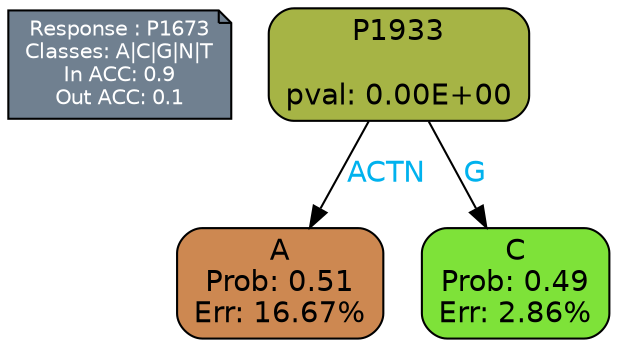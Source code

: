 digraph Tree {
node [shape=box, style="filled, rounded", color="black", fontname=helvetica] ;
graph [ranksep=equally, splines=polylines, bgcolor=transparent, dpi=600] ;
edge [fontname=helvetica] ;
LEGEND [label="Response : P1673
Classes: A|C|G|N|T
In ACC: 0.9
Out ACC: 0.1
",shape=note,align=left,style=filled,fillcolor="slategray",fontcolor="white",fontsize=10];1 [label="P1933

pval: 0.00E+00", fillcolor="#a6b445"] ;
2 [label="A
Prob: 0.51
Err: 16.67%", fillcolor="#cd8851"] ;
3 [label="C
Prob: 0.49
Err: 2.86%", fillcolor="#7ee239"] ;
1 -> 2 [label="ACTN",fontcolor=deepskyblue2] ;
1 -> 3 [label="G",fontcolor=deepskyblue2] ;
{rank = same; 2;3;}{rank = same; LEGEND;1;}}